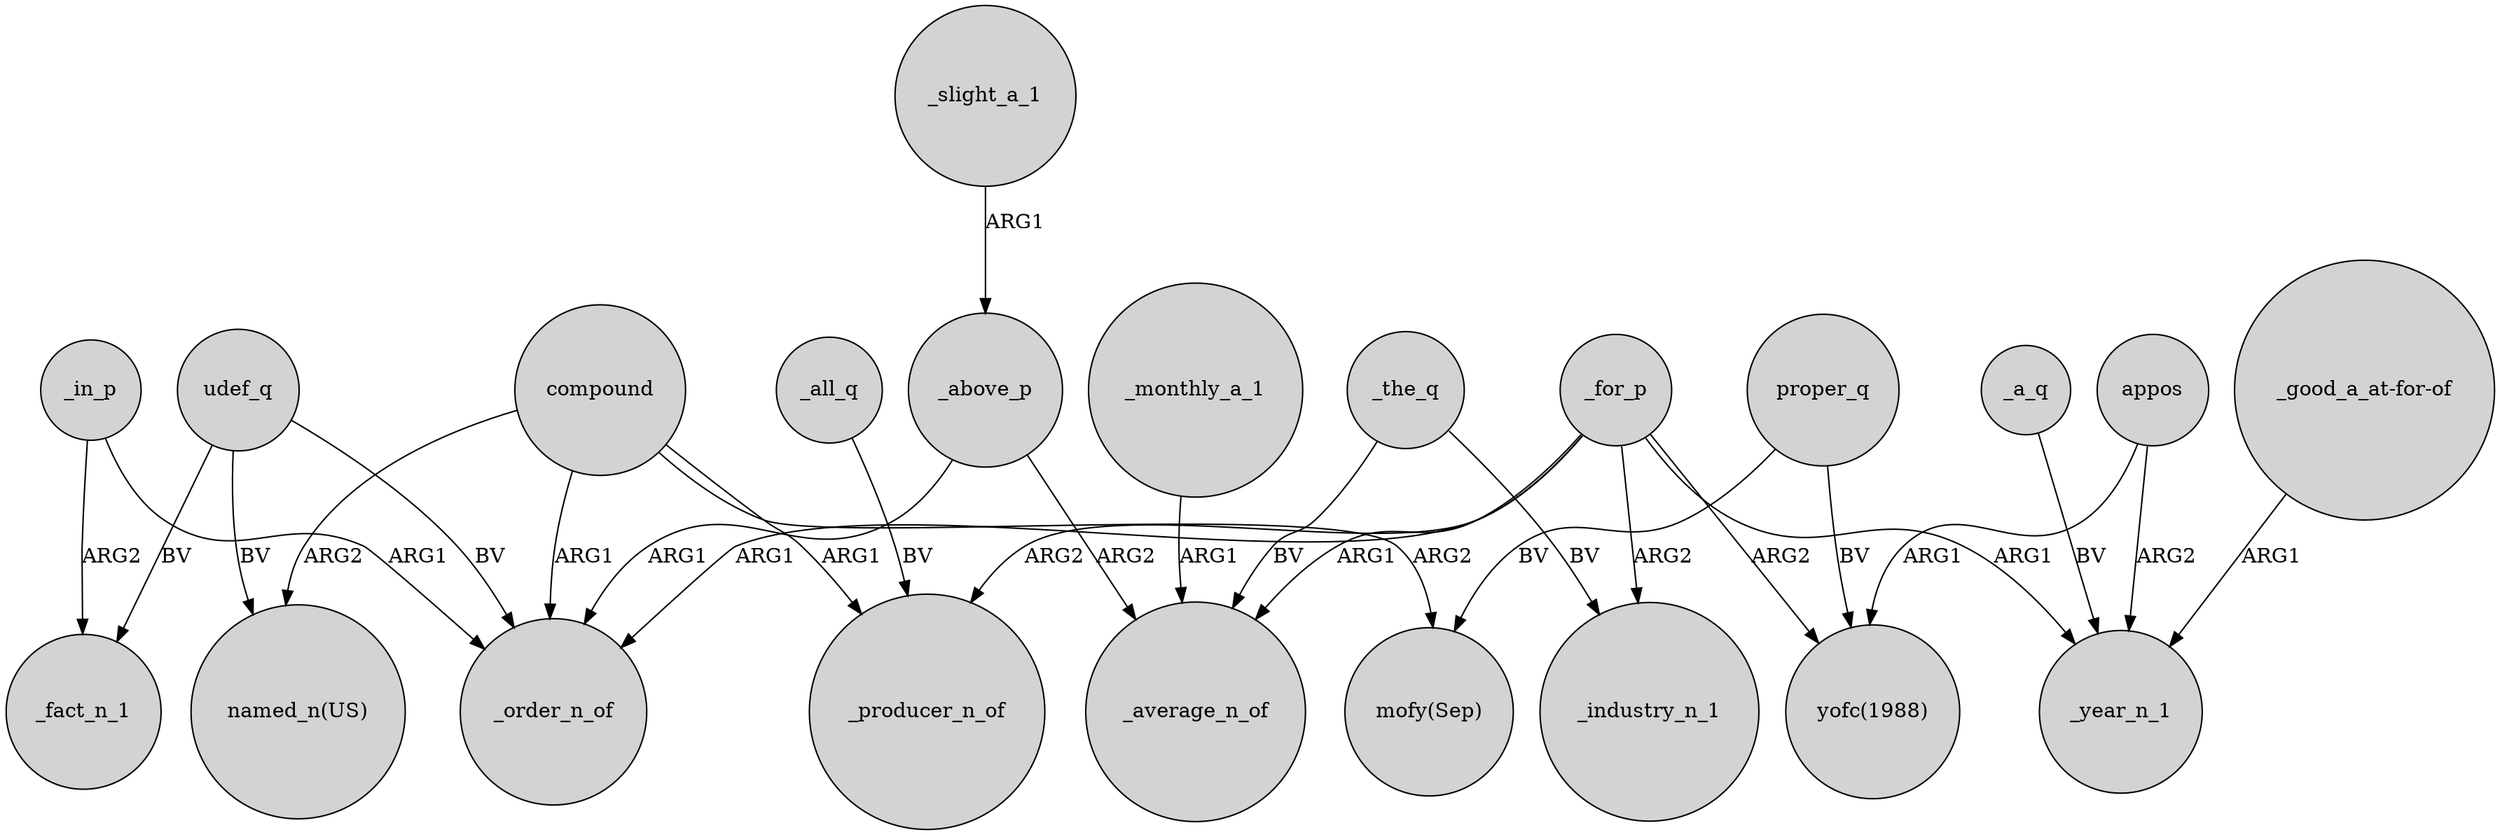 digraph {
	node [shape=circle style=filled]
	compound -> _producer_n_of [label=ARG1]
	_in_p -> _order_n_of [label=ARG1]
	udef_q -> "named_n(US)" [label=BV]
	udef_q -> _order_n_of [label=BV]
	_above_p -> _average_n_of [label=ARG2]
	_for_p -> _order_n_of [label=ARG1]
	_in_p -> _fact_n_1 [label=ARG2]
	proper_q -> "mofy(Sep)" [label=BV]
	_for_p -> _producer_n_of [label=ARG2]
	appos -> _year_n_1 [label=ARG2]
	_the_q -> _industry_n_1 [label=BV]
	compound -> "named_n(US)" [label=ARG2]
	udef_q -> _fact_n_1 [label=BV]
	_for_p -> _average_n_of [label=ARG1]
	_monthly_a_1 -> _average_n_of [label=ARG1]
	compound -> _order_n_of [label=ARG1]
	_the_q -> _average_n_of [label=BV]
	proper_q -> "yofc(1988)" [label=BV]
	appos -> "yofc(1988)" [label=ARG1]
	_slight_a_1 -> _above_p [label=ARG1]
	compound -> "mofy(Sep)" [label=ARG2]
	_all_q -> _producer_n_of [label=BV]
	_a_q -> _year_n_1 [label=BV]
	"_good_a_at-for-of" -> _year_n_1 [label=ARG1]
	_above_p -> _order_n_of [label=ARG1]
	_for_p -> "yofc(1988)" [label=ARG2]
	_for_p -> _year_n_1 [label=ARG1]
	_for_p -> _industry_n_1 [label=ARG2]
}
